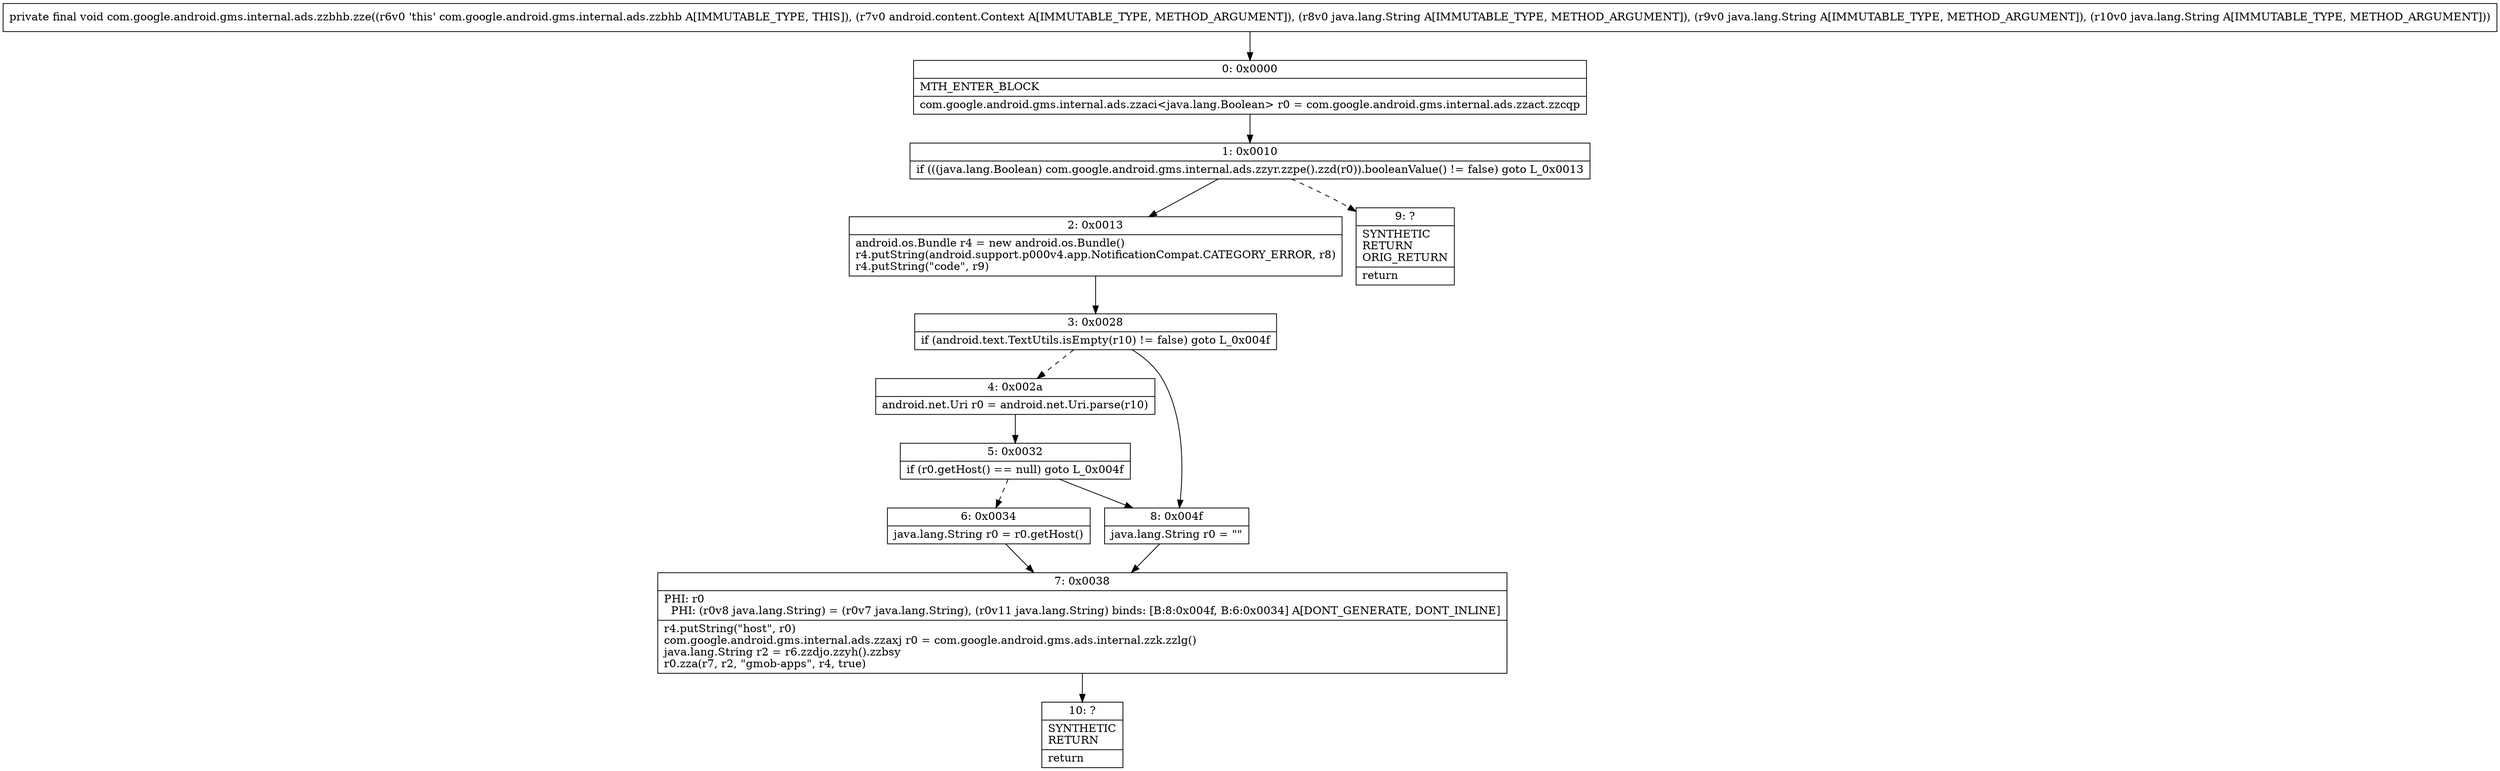 digraph "CFG forcom.google.android.gms.internal.ads.zzbhb.zze(Landroid\/content\/Context;Ljava\/lang\/String;Ljava\/lang\/String;Ljava\/lang\/String;)V" {
Node_0 [shape=record,label="{0\:\ 0x0000|MTH_ENTER_BLOCK\l|com.google.android.gms.internal.ads.zzaci\<java.lang.Boolean\> r0 = com.google.android.gms.internal.ads.zzact.zzcqp\l}"];
Node_1 [shape=record,label="{1\:\ 0x0010|if (((java.lang.Boolean) com.google.android.gms.internal.ads.zzyr.zzpe().zzd(r0)).booleanValue() != false) goto L_0x0013\l}"];
Node_2 [shape=record,label="{2\:\ 0x0013|android.os.Bundle r4 = new android.os.Bundle()\lr4.putString(android.support.p000v4.app.NotificationCompat.CATEGORY_ERROR, r8)\lr4.putString(\"code\", r9)\l}"];
Node_3 [shape=record,label="{3\:\ 0x0028|if (android.text.TextUtils.isEmpty(r10) != false) goto L_0x004f\l}"];
Node_4 [shape=record,label="{4\:\ 0x002a|android.net.Uri r0 = android.net.Uri.parse(r10)\l}"];
Node_5 [shape=record,label="{5\:\ 0x0032|if (r0.getHost() == null) goto L_0x004f\l}"];
Node_6 [shape=record,label="{6\:\ 0x0034|java.lang.String r0 = r0.getHost()\l}"];
Node_7 [shape=record,label="{7\:\ 0x0038|PHI: r0 \l  PHI: (r0v8 java.lang.String) = (r0v7 java.lang.String), (r0v11 java.lang.String) binds: [B:8:0x004f, B:6:0x0034] A[DONT_GENERATE, DONT_INLINE]\l|r4.putString(\"host\", r0)\lcom.google.android.gms.internal.ads.zzaxj r0 = com.google.android.gms.ads.internal.zzk.zzlg()\ljava.lang.String r2 = r6.zzdjo.zzyh().zzbsy\lr0.zza(r7, r2, \"gmob\-apps\", r4, true)\l}"];
Node_8 [shape=record,label="{8\:\ 0x004f|java.lang.String r0 = \"\"\l}"];
Node_9 [shape=record,label="{9\:\ ?|SYNTHETIC\lRETURN\lORIG_RETURN\l|return\l}"];
Node_10 [shape=record,label="{10\:\ ?|SYNTHETIC\lRETURN\l|return\l}"];
MethodNode[shape=record,label="{private final void com.google.android.gms.internal.ads.zzbhb.zze((r6v0 'this' com.google.android.gms.internal.ads.zzbhb A[IMMUTABLE_TYPE, THIS]), (r7v0 android.content.Context A[IMMUTABLE_TYPE, METHOD_ARGUMENT]), (r8v0 java.lang.String A[IMMUTABLE_TYPE, METHOD_ARGUMENT]), (r9v0 java.lang.String A[IMMUTABLE_TYPE, METHOD_ARGUMENT]), (r10v0 java.lang.String A[IMMUTABLE_TYPE, METHOD_ARGUMENT])) }"];
MethodNode -> Node_0;
Node_0 -> Node_1;
Node_1 -> Node_2;
Node_1 -> Node_9[style=dashed];
Node_2 -> Node_3;
Node_3 -> Node_4[style=dashed];
Node_3 -> Node_8;
Node_4 -> Node_5;
Node_5 -> Node_6[style=dashed];
Node_5 -> Node_8;
Node_6 -> Node_7;
Node_7 -> Node_10;
Node_8 -> Node_7;
}

